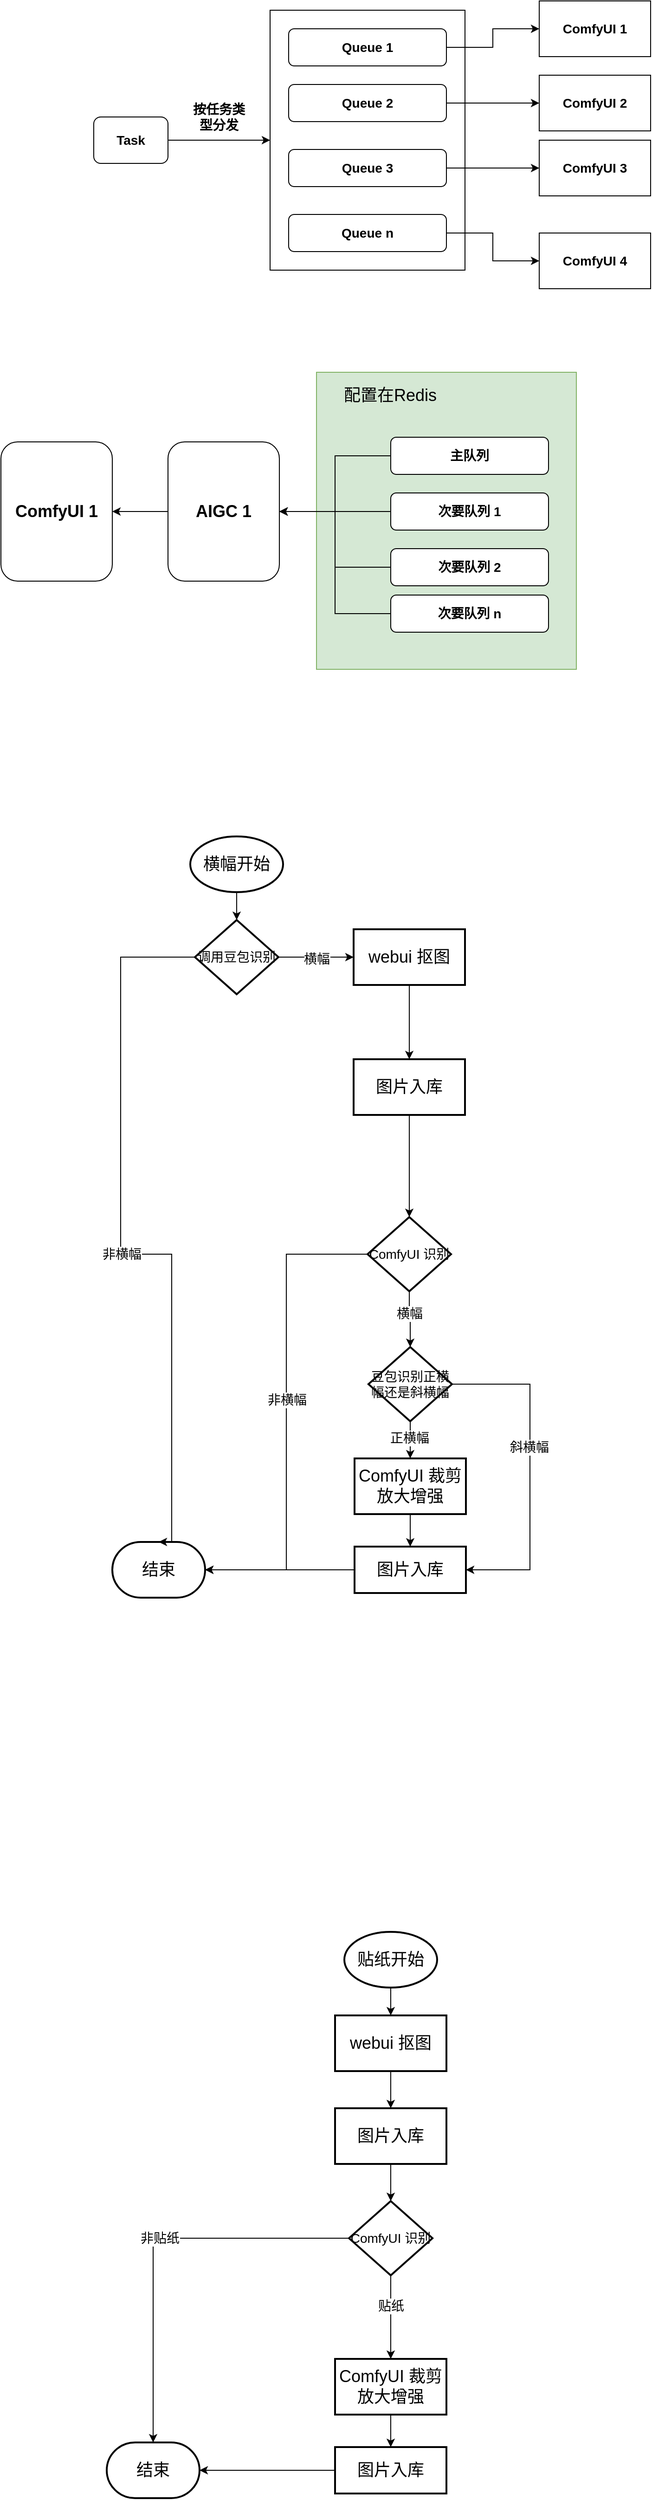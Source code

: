 <mxfile version="26.2.9">
  <diagram name="第 1 页" id="aslpY7t4ISPW0DgNJfen">
    <mxGraphModel dx="1008" dy="519" grid="1" gridSize="10" guides="1" tooltips="1" connect="1" arrows="1" fold="1" page="1" pageScale="1" pageWidth="827" pageHeight="1169" math="0" shadow="0">
      <root>
        <mxCell id="0" />
        <mxCell id="1" parent="0" />
        <mxCell id="swOD4NW9fzwGlJNLQlUq-28" value="" style="rounded=0;whiteSpace=wrap;html=1;fillColor=#d5e8d4;strokeColor=#82b366;" parent="1" vertex="1">
          <mxGeometry x="390" y="510" width="280" height="320" as="geometry" />
        </mxCell>
        <mxCell id="swOD4NW9fzwGlJNLQlUq-4" style="edgeStyle=orthogonalEdgeStyle;rounded=0;orthogonalLoop=1;jettySize=auto;html=1;entryX=0;entryY=0.5;entryDx=0;entryDy=0;" parent="1" source="swOD4NW9fzwGlJNLQlUq-1" target="swOD4NW9fzwGlJNLQlUq-3" edge="1">
          <mxGeometry relative="1" as="geometry" />
        </mxCell>
        <mxCell id="swOD4NW9fzwGlJNLQlUq-1" value="&lt;font style=&quot;font-size: 14px;&quot;&gt;&lt;b&gt;Task&lt;/b&gt;&lt;/font&gt;" style="rounded=1;whiteSpace=wrap;html=1;" parent="1" vertex="1">
          <mxGeometry x="150" y="235" width="80" height="50" as="geometry" />
        </mxCell>
        <mxCell id="swOD4NW9fzwGlJNLQlUq-3" value="" style="rounded=0;whiteSpace=wrap;html=1;" parent="1" vertex="1">
          <mxGeometry x="340" y="120" width="210" height="280" as="geometry" />
        </mxCell>
        <mxCell id="swOD4NW9fzwGlJNLQlUq-5" value="&lt;b&gt;&lt;font style=&quot;font-size: 14px;&quot;&gt;按任务类型分发&lt;/font&gt;&lt;/b&gt;" style="text;html=1;align=center;verticalAlign=middle;whiteSpace=wrap;rounded=0;" parent="1" vertex="1">
          <mxGeometry x="250" y="220" width="70" height="30" as="geometry" />
        </mxCell>
        <mxCell id="swOD4NW9fzwGlJNLQlUq-15" style="edgeStyle=orthogonalEdgeStyle;rounded=0;orthogonalLoop=1;jettySize=auto;html=1;entryX=0;entryY=0.5;entryDx=0;entryDy=0;" parent="1" source="swOD4NW9fzwGlJNLQlUq-6" target="swOD4NW9fzwGlJNLQlUq-10" edge="1">
          <mxGeometry relative="1" as="geometry" />
        </mxCell>
        <mxCell id="swOD4NW9fzwGlJNLQlUq-6" value="&lt;b&gt;&lt;font style=&quot;font-size: 14px;&quot;&gt;Queue 1&lt;/font&gt;&lt;/b&gt;" style="rounded=1;whiteSpace=wrap;html=1;" parent="1" vertex="1">
          <mxGeometry x="360" y="140" width="170" height="40" as="geometry" />
        </mxCell>
        <mxCell id="swOD4NW9fzwGlJNLQlUq-16" style="edgeStyle=orthogonalEdgeStyle;rounded=0;orthogonalLoop=1;jettySize=auto;html=1;" parent="1" source="swOD4NW9fzwGlJNLQlUq-7" target="swOD4NW9fzwGlJNLQlUq-11" edge="1">
          <mxGeometry relative="1" as="geometry" />
        </mxCell>
        <mxCell id="swOD4NW9fzwGlJNLQlUq-7" value="&lt;b&gt;&lt;font style=&quot;font-size: 14px;&quot;&gt;Queue 2&lt;/font&gt;&lt;/b&gt;" style="rounded=1;whiteSpace=wrap;html=1;" parent="1" vertex="1">
          <mxGeometry x="360" y="200" width="170" height="40" as="geometry" />
        </mxCell>
        <mxCell id="swOD4NW9fzwGlJNLQlUq-17" style="edgeStyle=orthogonalEdgeStyle;rounded=0;orthogonalLoop=1;jettySize=auto;html=1;entryX=0;entryY=0.5;entryDx=0;entryDy=0;" parent="1" source="swOD4NW9fzwGlJNLQlUq-8" target="swOD4NW9fzwGlJNLQlUq-12" edge="1">
          <mxGeometry relative="1" as="geometry" />
        </mxCell>
        <mxCell id="swOD4NW9fzwGlJNLQlUq-8" value="&lt;b&gt;&lt;font style=&quot;font-size: 14px;&quot;&gt;Queue 3&lt;/font&gt;&lt;/b&gt;" style="rounded=1;whiteSpace=wrap;html=1;" parent="1" vertex="1">
          <mxGeometry x="360" y="270" width="170" height="40" as="geometry" />
        </mxCell>
        <mxCell id="swOD4NW9fzwGlJNLQlUq-18" style="edgeStyle=orthogonalEdgeStyle;rounded=0;orthogonalLoop=1;jettySize=auto;html=1;entryX=0;entryY=0.5;entryDx=0;entryDy=0;" parent="1" source="swOD4NW9fzwGlJNLQlUq-9" target="swOD4NW9fzwGlJNLQlUq-13" edge="1">
          <mxGeometry relative="1" as="geometry" />
        </mxCell>
        <mxCell id="swOD4NW9fzwGlJNLQlUq-9" value="&lt;b&gt;&lt;font style=&quot;font-size: 14px;&quot;&gt;Queue n&lt;/font&gt;&lt;/b&gt;" style="rounded=1;whiteSpace=wrap;html=1;" parent="1" vertex="1">
          <mxGeometry x="360" y="340" width="170" height="40" as="geometry" />
        </mxCell>
        <mxCell id="swOD4NW9fzwGlJNLQlUq-10" value="&lt;b&gt;&lt;font style=&quot;font-size: 14px;&quot;&gt;ComfyUI 1&lt;/font&gt;&lt;/b&gt;" style="rounded=0;whiteSpace=wrap;html=1;" parent="1" vertex="1">
          <mxGeometry x="630" y="110" width="120" height="60" as="geometry" />
        </mxCell>
        <mxCell id="swOD4NW9fzwGlJNLQlUq-11" value="&lt;b&gt;&lt;font style=&quot;font-size: 14px;&quot;&gt;ComfyUI 2&lt;/font&gt;&lt;/b&gt;" style="rounded=0;whiteSpace=wrap;html=1;" parent="1" vertex="1">
          <mxGeometry x="630" y="190" width="120" height="60" as="geometry" />
        </mxCell>
        <mxCell id="swOD4NW9fzwGlJNLQlUq-12" value="&lt;b&gt;&lt;font style=&quot;font-size: 14px;&quot;&gt;ComfyUI 3&lt;/font&gt;&lt;/b&gt;" style="rounded=0;whiteSpace=wrap;html=1;" parent="1" vertex="1">
          <mxGeometry x="630" y="260" width="120" height="60" as="geometry" />
        </mxCell>
        <mxCell id="swOD4NW9fzwGlJNLQlUq-13" value="&lt;b&gt;&lt;font style=&quot;font-size: 14px;&quot;&gt;ComfyUI 4&lt;/font&gt;&lt;/b&gt;" style="rounded=0;whiteSpace=wrap;html=1;" parent="1" vertex="1">
          <mxGeometry x="630" y="360" width="120" height="60" as="geometry" />
        </mxCell>
        <mxCell id="swOD4NW9fzwGlJNLQlUq-24" style="edgeStyle=orthogonalEdgeStyle;rounded=0;orthogonalLoop=1;jettySize=auto;html=1;" parent="1" source="swOD4NW9fzwGlJNLQlUq-19" target="swOD4NW9fzwGlJNLQlUq-22" edge="1">
          <mxGeometry relative="1" as="geometry" />
        </mxCell>
        <mxCell id="swOD4NW9fzwGlJNLQlUq-19" value="&lt;font style=&quot;font-size: 18px;&quot;&gt;&lt;b&gt;AIGC 1&lt;/b&gt;&lt;/font&gt;" style="rounded=1;whiteSpace=wrap;html=1;" parent="1" vertex="1">
          <mxGeometry x="230" y="585" width="120" height="150" as="geometry" />
        </mxCell>
        <mxCell id="swOD4NW9fzwGlJNLQlUq-25" style="edgeStyle=orthogonalEdgeStyle;rounded=0;orthogonalLoop=1;jettySize=auto;html=1;entryX=1;entryY=0.5;entryDx=0;entryDy=0;" parent="1" source="swOD4NW9fzwGlJNLQlUq-20" target="swOD4NW9fzwGlJNLQlUq-19" edge="1">
          <mxGeometry relative="1" as="geometry" />
        </mxCell>
        <mxCell id="swOD4NW9fzwGlJNLQlUq-20" value="&lt;b&gt;&lt;font style=&quot;font-size: 14px;&quot;&gt;主队列&lt;/font&gt;&lt;/b&gt;" style="rounded=1;whiteSpace=wrap;html=1;" parent="1" vertex="1">
          <mxGeometry x="470" y="580" width="170" height="40" as="geometry" />
        </mxCell>
        <mxCell id="swOD4NW9fzwGlJNLQlUq-26" style="edgeStyle=orthogonalEdgeStyle;rounded=0;orthogonalLoop=1;jettySize=auto;html=1;entryX=1;entryY=0.5;entryDx=0;entryDy=0;" parent="1" source="swOD4NW9fzwGlJNLQlUq-21" target="swOD4NW9fzwGlJNLQlUq-19" edge="1">
          <mxGeometry relative="1" as="geometry" />
        </mxCell>
        <mxCell id="swOD4NW9fzwGlJNLQlUq-21" value="&lt;b&gt;&lt;font style=&quot;font-size: 14px;&quot;&gt;次要队列 1&lt;/font&gt;&lt;/b&gt;" style="rounded=1;whiteSpace=wrap;html=1;" parent="1" vertex="1">
          <mxGeometry x="470" y="640" width="170" height="40" as="geometry" />
        </mxCell>
        <mxCell id="swOD4NW9fzwGlJNLQlUq-22" value="&lt;font style=&quot;font-size: 18px;&quot;&gt;&lt;b&gt;ComfyUI 1&lt;/b&gt;&lt;/font&gt;" style="rounded=1;whiteSpace=wrap;html=1;" parent="1" vertex="1">
          <mxGeometry x="50" y="585" width="120" height="150" as="geometry" />
        </mxCell>
        <mxCell id="swOD4NW9fzwGlJNLQlUq-27" style="edgeStyle=orthogonalEdgeStyle;rounded=0;orthogonalLoop=1;jettySize=auto;html=1;entryX=1;entryY=0.5;entryDx=0;entryDy=0;" parent="1" source="swOD4NW9fzwGlJNLQlUq-23" target="swOD4NW9fzwGlJNLQlUq-19" edge="1">
          <mxGeometry relative="1" as="geometry" />
        </mxCell>
        <mxCell id="swOD4NW9fzwGlJNLQlUq-23" value="&lt;b&gt;&lt;font style=&quot;font-size: 14px;&quot;&gt;次要队列 2&lt;/font&gt;&lt;/b&gt;" style="rounded=1;whiteSpace=wrap;html=1;" parent="1" vertex="1">
          <mxGeometry x="470" y="700" width="170" height="40" as="geometry" />
        </mxCell>
        <mxCell id="swOD4NW9fzwGlJNLQlUq-29" value="&lt;font style=&quot;font-size: 18px;&quot;&gt;配置在Redis&amp;nbsp;&lt;/font&gt;" style="text;html=1;align=center;verticalAlign=middle;whiteSpace=wrap;rounded=0;" parent="1" vertex="1">
          <mxGeometry x="414" y="520" width="116" height="30" as="geometry" />
        </mxCell>
        <mxCell id="swOD4NW9fzwGlJNLQlUq-31" style="edgeStyle=orthogonalEdgeStyle;rounded=0;orthogonalLoop=1;jettySize=auto;html=1;entryX=1;entryY=0.5;entryDx=0;entryDy=0;" parent="1" source="swOD4NW9fzwGlJNLQlUq-30" target="swOD4NW9fzwGlJNLQlUq-19" edge="1">
          <mxGeometry relative="1" as="geometry" />
        </mxCell>
        <mxCell id="swOD4NW9fzwGlJNLQlUq-30" value="&lt;b&gt;&lt;font style=&quot;font-size: 14px;&quot;&gt;次要队列 n&lt;/font&gt;&lt;/b&gt;" style="rounded=1;whiteSpace=wrap;html=1;" parent="1" vertex="1">
          <mxGeometry x="470" y="750" width="170" height="40" as="geometry" />
        </mxCell>
        <mxCell id="aJre4djwhM1ro7wTKasv-5" value="" style="edgeStyle=orthogonalEdgeStyle;rounded=0;orthogonalLoop=1;jettySize=auto;html=1;" edge="1" parent="1" source="aJre4djwhM1ro7wTKasv-1" target="aJre4djwhM1ro7wTKasv-4">
          <mxGeometry relative="1" as="geometry" />
        </mxCell>
        <mxCell id="aJre4djwhM1ro7wTKasv-1" value="&lt;font style=&quot;font-size: 18px;&quot;&gt;横幅开始&lt;/font&gt;" style="strokeWidth=2;html=1;shape=mxgraph.flowchart.start_1;whiteSpace=wrap;" vertex="1" parent="1">
          <mxGeometry x="254" y="1010" width="100" height="60" as="geometry" />
        </mxCell>
        <mxCell id="aJre4djwhM1ro7wTKasv-11" value="" style="edgeStyle=orthogonalEdgeStyle;rounded=0;orthogonalLoop=1;jettySize=auto;html=1;" edge="1" parent="1" source="aJre4djwhM1ro7wTKasv-4" target="aJre4djwhM1ro7wTKasv-10">
          <mxGeometry relative="1" as="geometry" />
        </mxCell>
        <mxCell id="aJre4djwhM1ro7wTKasv-24" value="&lt;font style=&quot;font-size: 14px;&quot;&gt;横幅&lt;/font&gt;" style="edgeLabel;html=1;align=center;verticalAlign=middle;resizable=0;points=[];" vertex="1" connectable="0" parent="aJre4djwhM1ro7wTKasv-11">
          <mxGeometry x="0.006" y="-2" relative="1" as="geometry">
            <mxPoint as="offset" />
          </mxGeometry>
        </mxCell>
        <mxCell id="aJre4djwhM1ro7wTKasv-4" value="&lt;font style=&quot;font-size: 14px;&quot;&gt;调用豆包识别&lt;/font&gt;" style="rhombus;whiteSpace=wrap;html=1;strokeWidth=2;" vertex="1" parent="1">
          <mxGeometry x="259" y="1100" width="90" height="80" as="geometry" />
        </mxCell>
        <mxCell id="aJre4djwhM1ro7wTKasv-6" value="&lt;font style=&quot;font-size: 18px;&quot;&gt;结束&lt;/font&gt;" style="strokeWidth=2;html=1;shape=mxgraph.flowchart.terminator;whiteSpace=wrap;" vertex="1" parent="1">
          <mxGeometry x="170" y="1770" width="100" height="60" as="geometry" />
        </mxCell>
        <mxCell id="aJre4djwhM1ro7wTKasv-8" style="edgeStyle=orthogonalEdgeStyle;rounded=0;orthogonalLoop=1;jettySize=auto;html=1;entryX=0.5;entryY=0;entryDx=0;entryDy=0;entryPerimeter=0;exitX=0;exitY=0.5;exitDx=0;exitDy=0;" edge="1" parent="1" source="aJre4djwhM1ro7wTKasv-4" target="aJre4djwhM1ro7wTKasv-6">
          <mxGeometry relative="1" as="geometry">
            <mxPoint x="234" y="1140" as="sourcePoint" />
            <mxPoint x="179" y="1460" as="targetPoint" />
            <Array as="points">
              <mxPoint x="179" y="1140" />
              <mxPoint x="179" y="1460" />
              <mxPoint x="234" y="1460" />
            </Array>
          </mxGeometry>
        </mxCell>
        <mxCell id="aJre4djwhM1ro7wTKasv-9" value="&lt;font style=&quot;font-size: 14px;&quot;&gt;非横幅&lt;/font&gt;" style="edgeLabel;html=1;align=center;verticalAlign=middle;resizable=0;points=[];" vertex="1" connectable="0" parent="aJre4djwhM1ro7wTKasv-8">
          <mxGeometry x="0.029" relative="1" as="geometry">
            <mxPoint as="offset" />
          </mxGeometry>
        </mxCell>
        <mxCell id="aJre4djwhM1ro7wTKasv-13" value="" style="edgeStyle=orthogonalEdgeStyle;rounded=0;orthogonalLoop=1;jettySize=auto;html=1;" edge="1" parent="1" source="aJre4djwhM1ro7wTKasv-10" target="aJre4djwhM1ro7wTKasv-12">
          <mxGeometry relative="1" as="geometry" />
        </mxCell>
        <mxCell id="aJre4djwhM1ro7wTKasv-10" value="&lt;font style=&quot;font-size: 18px;&quot;&gt;webui 抠图&lt;/font&gt;" style="whiteSpace=wrap;html=1;strokeWidth=2;" vertex="1" parent="1">
          <mxGeometry x="430" y="1110" width="120" height="60" as="geometry" />
        </mxCell>
        <mxCell id="aJre4djwhM1ro7wTKasv-17" style="edgeStyle=orthogonalEdgeStyle;rounded=0;orthogonalLoop=1;jettySize=auto;html=1;" edge="1" parent="1" source="aJre4djwhM1ro7wTKasv-12" target="aJre4djwhM1ro7wTKasv-16">
          <mxGeometry relative="1" as="geometry" />
        </mxCell>
        <mxCell id="aJre4djwhM1ro7wTKasv-12" value="&lt;font style=&quot;font-size: 18px;&quot;&gt;图片入库&lt;/font&gt;" style="whiteSpace=wrap;html=1;strokeWidth=2;" vertex="1" parent="1">
          <mxGeometry x="430" y="1250" width="120" height="60" as="geometry" />
        </mxCell>
        <mxCell id="aJre4djwhM1ro7wTKasv-22" value="" style="edgeStyle=orthogonalEdgeStyle;rounded=0;orthogonalLoop=1;jettySize=auto;html=1;entryX=0.5;entryY=0;entryDx=0;entryDy=0;entryPerimeter=0;" edge="1" parent="1" source="aJre4djwhM1ro7wTKasv-16" target="aJre4djwhM1ro7wTKasv-50">
          <mxGeometry relative="1" as="geometry">
            <mxPoint x="490" y="1570" as="targetPoint" />
          </mxGeometry>
        </mxCell>
        <mxCell id="aJre4djwhM1ro7wTKasv-23" value="&lt;font style=&quot;font-size: 14px;&quot;&gt;横幅&lt;/font&gt;" style="edgeLabel;html=1;align=center;verticalAlign=middle;resizable=0;points=[];" vertex="1" connectable="0" parent="aJre4djwhM1ro7wTKasv-22">
          <mxGeometry x="-0.334" relative="1" as="geometry">
            <mxPoint y="3" as="offset" />
          </mxGeometry>
        </mxCell>
        <mxCell id="aJre4djwhM1ro7wTKasv-16" value="&lt;font style=&quot;font-size: 14px;&quot;&gt;ComfyUI 识别&lt;/font&gt;" style="rhombus;whiteSpace=wrap;html=1;strokeWidth=2;" vertex="1" parent="1">
          <mxGeometry x="445" y="1420" width="90" height="80" as="geometry" />
        </mxCell>
        <mxCell id="aJre4djwhM1ro7wTKasv-19" style="edgeStyle=orthogonalEdgeStyle;rounded=0;orthogonalLoop=1;jettySize=auto;html=1;entryX=1;entryY=0.5;entryDx=0;entryDy=0;entryPerimeter=0;" edge="1" parent="1" source="aJre4djwhM1ro7wTKasv-16" target="aJre4djwhM1ro7wTKasv-6">
          <mxGeometry relative="1" as="geometry" />
        </mxCell>
        <mxCell id="aJre4djwhM1ro7wTKasv-20" value="&lt;font style=&quot;font-size: 14px;&quot;&gt;非横幅&lt;/font&gt;" style="edgeLabel;html=1;align=center;verticalAlign=middle;resizable=0;points=[];" vertex="1" connectable="0" parent="aJre4djwhM1ro7wTKasv-19">
          <mxGeometry x="-0.051" relative="1" as="geometry">
            <mxPoint as="offset" />
          </mxGeometry>
        </mxCell>
        <mxCell id="aJre4djwhM1ro7wTKasv-26" value="" style="edgeStyle=orthogonalEdgeStyle;rounded=0;orthogonalLoop=1;jettySize=auto;html=1;" edge="1" parent="1" source="aJre4djwhM1ro7wTKasv-21" target="aJre4djwhM1ro7wTKasv-25">
          <mxGeometry relative="1" as="geometry" />
        </mxCell>
        <mxCell id="aJre4djwhM1ro7wTKasv-21" value="&lt;font style=&quot;font-size: 18px;&quot;&gt;ComfyUI 裁剪放大增强&lt;/font&gt;" style="whiteSpace=wrap;html=1;strokeWidth=2;" vertex="1" parent="1">
          <mxGeometry x="431" y="1680" width="120" height="60" as="geometry" />
        </mxCell>
        <mxCell id="aJre4djwhM1ro7wTKasv-25" value="&lt;font style=&quot;font-size: 18px;&quot;&gt;图片入库&lt;/font&gt;" style="whiteSpace=wrap;html=1;strokeWidth=2;" vertex="1" parent="1">
          <mxGeometry x="431" y="1775" width="120" height="50" as="geometry" />
        </mxCell>
        <mxCell id="aJre4djwhM1ro7wTKasv-27" style="edgeStyle=orthogonalEdgeStyle;rounded=0;orthogonalLoop=1;jettySize=auto;html=1;entryX=1;entryY=0.5;entryDx=0;entryDy=0;entryPerimeter=0;" edge="1" parent="1" source="aJre4djwhM1ro7wTKasv-25" target="aJre4djwhM1ro7wTKasv-6">
          <mxGeometry relative="1" as="geometry" />
        </mxCell>
        <mxCell id="aJre4djwhM1ro7wTKasv-49" style="edgeStyle=orthogonalEdgeStyle;rounded=0;orthogonalLoop=1;jettySize=auto;html=1;" edge="1" parent="1" source="aJre4djwhM1ro7wTKasv-29" target="aJre4djwhM1ro7wTKasv-37">
          <mxGeometry relative="1" as="geometry" />
        </mxCell>
        <mxCell id="aJre4djwhM1ro7wTKasv-29" value="&lt;font style=&quot;font-size: 18px;&quot;&gt;贴纸开始&lt;/font&gt;" style="strokeWidth=2;html=1;shape=mxgraph.flowchart.start_1;whiteSpace=wrap;" vertex="1" parent="1">
          <mxGeometry x="420" y="2190" width="100" height="60" as="geometry" />
        </mxCell>
        <mxCell id="aJre4djwhM1ro7wTKasv-33" value="&lt;font style=&quot;font-size: 18px;&quot;&gt;结束&lt;/font&gt;" style="strokeWidth=2;html=1;shape=mxgraph.flowchart.terminator;whiteSpace=wrap;" vertex="1" parent="1">
          <mxGeometry x="164" y="2740" width="100" height="60" as="geometry" />
        </mxCell>
        <mxCell id="aJre4djwhM1ro7wTKasv-36" value="" style="edgeStyle=orthogonalEdgeStyle;rounded=0;orthogonalLoop=1;jettySize=auto;html=1;" edge="1" parent="1" source="aJre4djwhM1ro7wTKasv-37" target="aJre4djwhM1ro7wTKasv-39">
          <mxGeometry relative="1" as="geometry" />
        </mxCell>
        <mxCell id="aJre4djwhM1ro7wTKasv-37" value="&lt;font style=&quot;font-size: 18px;&quot;&gt;webui 抠图&lt;/font&gt;" style="whiteSpace=wrap;html=1;strokeWidth=2;" vertex="1" parent="1">
          <mxGeometry x="410" y="2280" width="120" height="60" as="geometry" />
        </mxCell>
        <mxCell id="aJre4djwhM1ro7wTKasv-38" style="edgeStyle=orthogonalEdgeStyle;rounded=0;orthogonalLoop=1;jettySize=auto;html=1;" edge="1" parent="1" source="aJre4djwhM1ro7wTKasv-39" target="aJre4djwhM1ro7wTKasv-42">
          <mxGeometry relative="1" as="geometry" />
        </mxCell>
        <mxCell id="aJre4djwhM1ro7wTKasv-39" value="&lt;font style=&quot;font-size: 18px;&quot;&gt;图片入库&lt;/font&gt;" style="whiteSpace=wrap;html=1;strokeWidth=2;" vertex="1" parent="1">
          <mxGeometry x="410" y="2380" width="120" height="60" as="geometry" />
        </mxCell>
        <mxCell id="aJre4djwhM1ro7wTKasv-40" value="" style="edgeStyle=orthogonalEdgeStyle;rounded=0;orthogonalLoop=1;jettySize=auto;html=1;" edge="1" parent="1" source="aJre4djwhM1ro7wTKasv-42" target="aJre4djwhM1ro7wTKasv-46">
          <mxGeometry relative="1" as="geometry" />
        </mxCell>
        <mxCell id="aJre4djwhM1ro7wTKasv-41" value="&lt;font style=&quot;font-size: 14px;&quot;&gt;贴纸&lt;/font&gt;" style="edgeLabel;html=1;align=center;verticalAlign=middle;resizable=0;points=[];" vertex="1" connectable="0" parent="aJre4djwhM1ro7wTKasv-40">
          <mxGeometry x="-0.334" relative="1" as="geometry">
            <mxPoint y="3" as="offset" />
          </mxGeometry>
        </mxCell>
        <mxCell id="aJre4djwhM1ro7wTKasv-42" value="&lt;font style=&quot;font-size: 14px;&quot;&gt;ComfyUI 识别&lt;/font&gt;" style="rhombus;whiteSpace=wrap;html=1;strokeWidth=2;" vertex="1" parent="1">
          <mxGeometry x="425" y="2480" width="90" height="80" as="geometry" />
        </mxCell>
        <mxCell id="aJre4djwhM1ro7wTKasv-43" style="edgeStyle=orthogonalEdgeStyle;rounded=0;orthogonalLoop=1;jettySize=auto;html=1;entryX=0.5;entryY=0;entryDx=0;entryDy=0;entryPerimeter=0;" edge="1" parent="1" source="aJre4djwhM1ro7wTKasv-42" target="aJre4djwhM1ro7wTKasv-33">
          <mxGeometry relative="1" as="geometry" />
        </mxCell>
        <mxCell id="aJre4djwhM1ro7wTKasv-44" value="&lt;font style=&quot;font-size: 14px;&quot;&gt;非贴纸&lt;/font&gt;" style="edgeLabel;html=1;align=center;verticalAlign=middle;resizable=0;points=[];" vertex="1" connectable="0" parent="aJre4djwhM1ro7wTKasv-43">
          <mxGeometry x="-0.051" relative="1" as="geometry">
            <mxPoint as="offset" />
          </mxGeometry>
        </mxCell>
        <mxCell id="aJre4djwhM1ro7wTKasv-45" value="" style="edgeStyle=orthogonalEdgeStyle;rounded=0;orthogonalLoop=1;jettySize=auto;html=1;" edge="1" parent="1" source="aJre4djwhM1ro7wTKasv-46" target="aJre4djwhM1ro7wTKasv-47">
          <mxGeometry relative="1" as="geometry" />
        </mxCell>
        <mxCell id="aJre4djwhM1ro7wTKasv-46" value="&lt;font style=&quot;font-size: 18px;&quot;&gt;ComfyUI 裁剪放大增强&lt;/font&gt;" style="whiteSpace=wrap;html=1;strokeWidth=2;" vertex="1" parent="1">
          <mxGeometry x="410" y="2650" width="120" height="60" as="geometry" />
        </mxCell>
        <mxCell id="aJre4djwhM1ro7wTKasv-47" value="&lt;font style=&quot;font-size: 18px;&quot;&gt;图片入库&lt;/font&gt;" style="whiteSpace=wrap;html=1;strokeWidth=2;" vertex="1" parent="1">
          <mxGeometry x="410" y="2745" width="120" height="50" as="geometry" />
        </mxCell>
        <mxCell id="aJre4djwhM1ro7wTKasv-48" style="edgeStyle=orthogonalEdgeStyle;rounded=0;orthogonalLoop=1;jettySize=auto;html=1;entryX=1;entryY=0.5;entryDx=0;entryDy=0;entryPerimeter=0;" edge="1" parent="1" source="aJre4djwhM1ro7wTKasv-47" target="aJre4djwhM1ro7wTKasv-33">
          <mxGeometry relative="1" as="geometry" />
        </mxCell>
        <mxCell id="aJre4djwhM1ro7wTKasv-53" style="edgeStyle=orthogonalEdgeStyle;rounded=0;orthogonalLoop=1;jettySize=auto;html=1;entryX=0.5;entryY=0;entryDx=0;entryDy=0;" edge="1" parent="1" source="aJre4djwhM1ro7wTKasv-50" target="aJre4djwhM1ro7wTKasv-21">
          <mxGeometry relative="1" as="geometry" />
        </mxCell>
        <mxCell id="aJre4djwhM1ro7wTKasv-54" value="&lt;font style=&quot;font-size: 14px;&quot;&gt;正横幅&lt;/font&gt;" style="edgeLabel;html=1;align=center;verticalAlign=middle;resizable=0;points=[];" vertex="1" connectable="0" parent="aJre4djwhM1ro7wTKasv-53">
          <mxGeometry x="-0.133" y="-1" relative="1" as="geometry">
            <mxPoint as="offset" />
          </mxGeometry>
        </mxCell>
        <mxCell id="aJre4djwhM1ro7wTKasv-55" style="edgeStyle=orthogonalEdgeStyle;rounded=0;orthogonalLoop=1;jettySize=auto;html=1;entryX=1;entryY=0.5;entryDx=0;entryDy=0;exitX=1;exitY=0.5;exitDx=0;exitDy=0;" edge="1" parent="1" source="aJre4djwhM1ro7wTKasv-50" target="aJre4djwhM1ro7wTKasv-25">
          <mxGeometry relative="1" as="geometry">
            <Array as="points">
              <mxPoint x="620" y="1600" />
              <mxPoint x="620" y="1800" />
            </Array>
          </mxGeometry>
        </mxCell>
        <mxCell id="aJre4djwhM1ro7wTKasv-56" value="&lt;font style=&quot;font-size: 14px;&quot;&gt;斜横幅&lt;/font&gt;" style="edgeLabel;html=1;align=center;verticalAlign=middle;resizable=0;points=[];" vertex="1" connectable="0" parent="aJre4djwhM1ro7wTKasv-55">
          <mxGeometry x="-0.139" y="-1" relative="1" as="geometry">
            <mxPoint as="offset" />
          </mxGeometry>
        </mxCell>
        <mxCell id="aJre4djwhM1ro7wTKasv-50" value="&lt;font style=&quot;font-size: 14px;&quot;&gt;豆包识别正横幅还是斜横幅&lt;/font&gt;" style="rhombus;whiteSpace=wrap;html=1;strokeWidth=2;" vertex="1" parent="1">
          <mxGeometry x="446" y="1560" width="90" height="80" as="geometry" />
        </mxCell>
      </root>
    </mxGraphModel>
  </diagram>
</mxfile>
